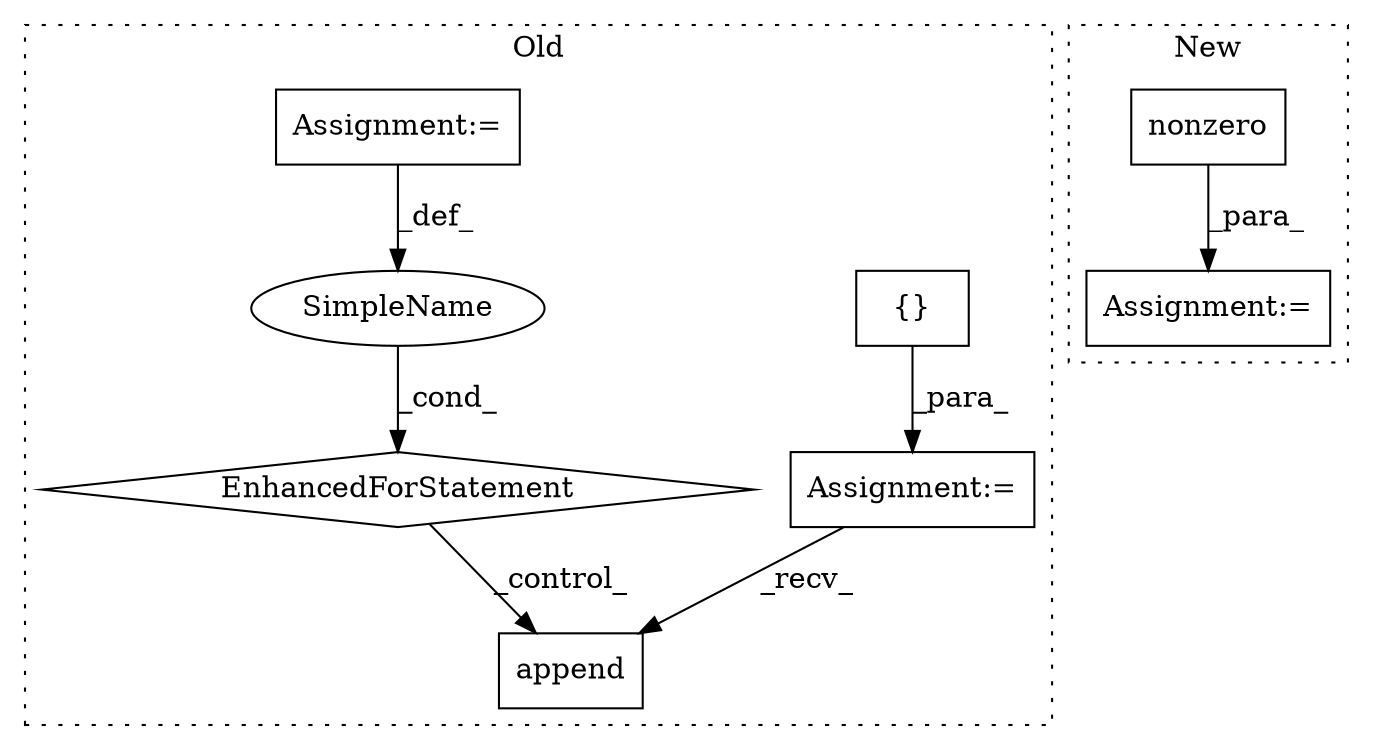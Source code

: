 digraph G {
subgraph cluster0 {
1 [label="{}" a="4" s="505" l="2" shape="box"];
3 [label="Assignment:=" a="7" s="476" l="1" shape="box"];
5 [label="append" a="32" s="841,849" l="7,1" shape="box"];
6 [label="EnhancedForStatement" a="70" s="637,725" l="57,2" shape="diamond"];
7 [label="SimpleName" a="42" s="698" l="1" shape="ellipse"];
8 [label="Assignment:=" a="7" s="637,725" l="57,2" shape="box"];
label = "Old";
style="dotted";
}
subgraph cluster1 {
2 [label="nonzero" a="32" s="770" l="9" shape="box"];
4 [label="Assignment:=" a="7" s="756" l="1" shape="box"];
label = "New";
style="dotted";
}
1 -> 3 [label="_para_"];
2 -> 4 [label="_para_"];
3 -> 5 [label="_recv_"];
6 -> 5 [label="_control_"];
7 -> 6 [label="_cond_"];
8 -> 7 [label="_def_"];
}
